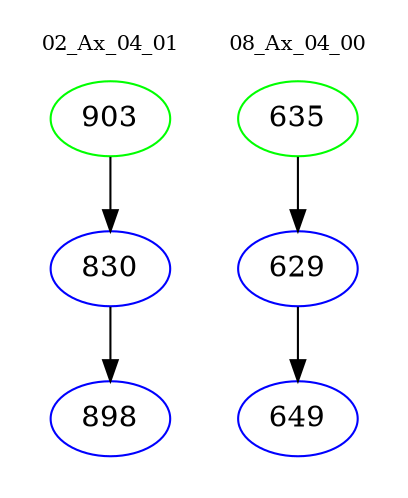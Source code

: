 digraph{
subgraph cluster_0 {
color = white
label = "02_Ax_04_01";
fontsize=10;
T0_903 [label="903", color="green"]
T0_903 -> T0_830 [color="black"]
T0_830 [label="830", color="blue"]
T0_830 -> T0_898 [color="black"]
T0_898 [label="898", color="blue"]
}
subgraph cluster_1 {
color = white
label = "08_Ax_04_00";
fontsize=10;
T1_635 [label="635", color="green"]
T1_635 -> T1_629 [color="black"]
T1_629 [label="629", color="blue"]
T1_629 -> T1_649 [color="black"]
T1_649 [label="649", color="blue"]
}
}
